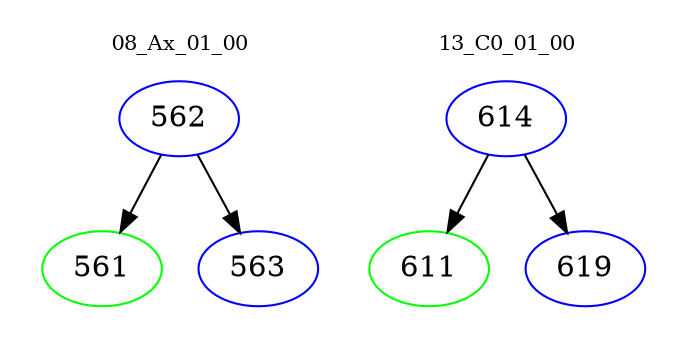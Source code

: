 digraph{
subgraph cluster_0 {
color = white
label = "08_Ax_01_00";
fontsize=10;
T0_562 [label="562", color="blue"]
T0_562 -> T0_561 [color="black"]
T0_561 [label="561", color="green"]
T0_562 -> T0_563 [color="black"]
T0_563 [label="563", color="blue"]
}
subgraph cluster_1 {
color = white
label = "13_C0_01_00";
fontsize=10;
T1_614 [label="614", color="blue"]
T1_614 -> T1_611 [color="black"]
T1_611 [label="611", color="green"]
T1_614 -> T1_619 [color="black"]
T1_619 [label="619", color="blue"]
}
}
